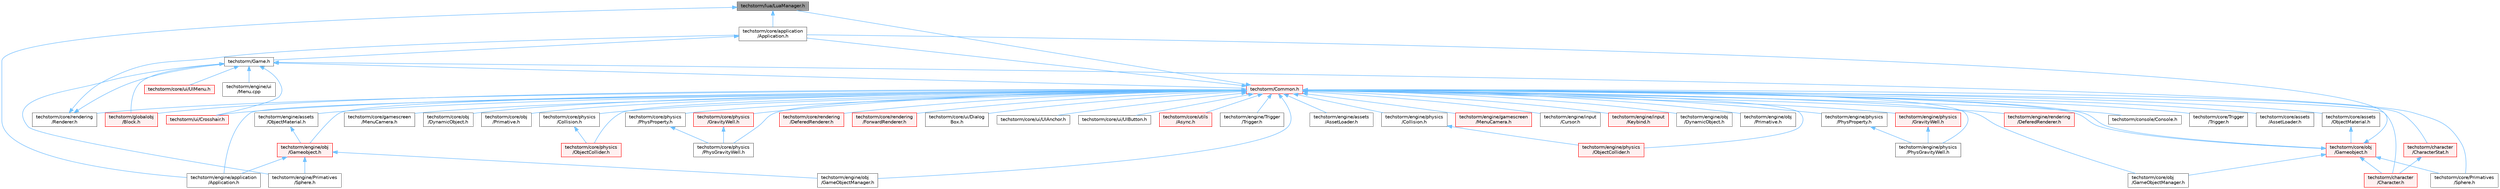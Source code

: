 digraph "techstorm/lua/LuaManager.h"
{
 // LATEX_PDF_SIZE
  bgcolor="transparent";
  edge [fontname=Helvetica,fontsize=10,labelfontname=Helvetica,labelfontsize=10];
  node [fontname=Helvetica,fontsize=10,shape=box,height=0.2,width=0.4];
  Node1 [id="Node000001",label="techstorm/lua/LuaManager.h",height=0.2,width=0.4,color="gray40", fillcolor="grey60", style="filled", fontcolor="black",tooltip=" "];
  Node1 -> Node2 [id="edge1_Node000001_Node000002",dir="back",color="steelblue1",style="solid",tooltip=" "];
  Node2 [id="Node000002",label="techstorm/core/application\l/Application.h",height=0.2,width=0.4,color="grey40", fillcolor="white", style="filled",URL="$core_2application_2_application_8h.html",tooltip=" "];
  Node2 -> Node3 [id="edge2_Node000002_Node000003",dir="back",color="steelblue1",style="solid",tooltip=" "];
  Node3 [id="Node000003",label="techstorm/Game.h",height=0.2,width=0.4,color="grey40", fillcolor="white", style="filled",URL="$_game_8h.html",tooltip=" "];
  Node3 -> Node4 [id="edge3_Node000003_Node000004",dir="back",color="steelblue1",style="solid",tooltip=" "];
  Node4 [id="Node000004",label="techstorm/Common.h",height=0.2,width=0.4,color="red", fillcolor="#FFF0F0", style="filled",URL="$_common_8h.html",tooltip=" "];
  Node4 -> Node5 [id="edge4_Node000004_Node000005",dir="back",color="steelblue1",style="solid",tooltip=" "];
  Node5 [id="Node000005",label="techstorm/character\l/Character.h",height=0.2,width=0.4,color="red", fillcolor="#FFF0F0", style="filled",URL="$_character_8h.html",tooltip=" "];
  Node4 -> Node12 [id="edge5_Node000004_Node000012",dir="back",color="steelblue1",style="solid",tooltip=" "];
  Node12 [id="Node000012",label="techstorm/character\l/CharacterStat.h",height=0.2,width=0.4,color="red", fillcolor="#FFF0F0", style="filled",URL="$_character_stat_8h.html",tooltip=" "];
  Node12 -> Node5 [id="edge6_Node000012_Node000005",dir="back",color="steelblue1",style="solid",tooltip=" "];
  Node4 -> Node15 [id="edge7_Node000004_Node000015",dir="back",color="steelblue1",style="solid",tooltip=" "];
  Node15 [id="Node000015",label="techstorm/console/Console.h",height=0.2,width=0.4,color="grey40", fillcolor="white", style="filled",URL="$_console_8h.html",tooltip=" "];
  Node4 -> Node16 [id="edge8_Node000004_Node000016",dir="back",color="steelblue1",style="solid",tooltip=" "];
  Node16 [id="Node000016",label="techstorm/core/Trigger\l/Trigger.h",height=0.2,width=0.4,color="grey40", fillcolor="white", style="filled",URL="$core_2_trigger_2_trigger_8h.html",tooltip=" "];
  Node4 -> Node2 [id="edge9_Node000004_Node000002",dir="back",color="steelblue1",style="solid",tooltip=" "];
  Node4 -> Node17 [id="edge10_Node000004_Node000017",dir="back",color="steelblue1",style="solid",tooltip=" "];
  Node17 [id="Node000017",label="techstorm/core/assets\l/AssetLoader.h",height=0.2,width=0.4,color="grey40", fillcolor="white", style="filled",URL="$core_2assets_2_asset_loader_8h.html",tooltip=" "];
  Node4 -> Node18 [id="edge11_Node000004_Node000018",dir="back",color="steelblue1",style="solid",tooltip=" "];
  Node18 [id="Node000018",label="techstorm/core/assets\l/ObjectMaterial.h",height=0.2,width=0.4,color="grey40", fillcolor="white", style="filled",URL="$core_2assets_2_object_material_8h.html",tooltip=" "];
  Node18 -> Node19 [id="edge12_Node000018_Node000019",dir="back",color="steelblue1",style="solid",tooltip=" "];
  Node19 [id="Node000019",label="techstorm/core/obj\l/Gameobject.h",height=0.2,width=0.4,color="red", fillcolor="#FFF0F0", style="filled",URL="$core_2obj_2_gameobject_8h.html",tooltip=" "];
  Node19 -> Node4 [id="edge13_Node000019_Node000004",dir="back",color="steelblue1",style="solid",tooltip=" "];
  Node19 -> Node5 [id="edge14_Node000019_Node000005",dir="back",color="steelblue1",style="solid",tooltip=" "];
  Node19 -> Node20 [id="edge15_Node000019_Node000020",dir="back",color="steelblue1",style="solid",tooltip=" "];
  Node20 [id="Node000020",label="techstorm/core/Primatives\l/Sphere.h",height=0.2,width=0.4,color="grey40", fillcolor="white", style="filled",URL="$core_2_primatives_2_sphere_8h.html",tooltip=" "];
  Node19 -> Node2 [id="edge16_Node000019_Node000002",dir="back",color="steelblue1",style="solid",tooltip=" "];
  Node19 -> Node27 [id="edge17_Node000019_Node000027",dir="back",color="steelblue1",style="solid",tooltip=" "];
  Node27 [id="Node000027",label="techstorm/core/obj\l/GameObjectManager.h",height=0.2,width=0.4,color="grey40", fillcolor="white", style="filled",URL="$core_2obj_2_game_object_manager_8h.html",tooltip=" "];
  Node4 -> Node39 [id="edge18_Node000004_Node000039",dir="back",color="steelblue1",style="solid",tooltip=" "];
  Node39 [id="Node000039",label="techstorm/core/gamescreen\l/MenuCamera.h",height=0.2,width=0.4,color="grey40", fillcolor="white", style="filled",URL="$core_2gamescreen_2_menu_camera_8h.html",tooltip=" "];
  Node4 -> Node40 [id="edge19_Node000004_Node000040",dir="back",color="steelblue1",style="solid",tooltip=" "];
  Node40 [id="Node000040",label="techstorm/core/obj\l/DynamicObject.h",height=0.2,width=0.4,color="grey40", fillcolor="white", style="filled",URL="$core_2obj_2_dynamic_object_8h.html",tooltip=" "];
  Node4 -> Node27 [id="edge20_Node000004_Node000027",dir="back",color="steelblue1",style="solid",tooltip=" "];
  Node4 -> Node19 [id="edge21_Node000004_Node000019",dir="back",color="steelblue1",style="solid",tooltip=" "];
  Node4 -> Node41 [id="edge22_Node000004_Node000041",dir="back",color="steelblue1",style="solid",tooltip=" "];
  Node41 [id="Node000041",label="techstorm/core/obj\l/Primative.h",height=0.2,width=0.4,color="grey40", fillcolor="white", style="filled",URL="$core_2obj_2_primative_8h.html",tooltip=" "];
  Node4 -> Node42 [id="edge23_Node000004_Node000042",dir="back",color="steelblue1",style="solid",tooltip=" "];
  Node42 [id="Node000042",label="techstorm/core/physics\l/Collision.h",height=0.2,width=0.4,color="grey40", fillcolor="white", style="filled",URL="$core_2physics_2_collision_8h.html",tooltip=" "];
  Node42 -> Node43 [id="edge24_Node000042_Node000043",dir="back",color="steelblue1",style="solid",tooltip=" "];
  Node43 [id="Node000043",label="techstorm/core/physics\l/ObjectCollider.h",height=0.2,width=0.4,color="red", fillcolor="#FFF0F0", style="filled",URL="$core_2physics_2_object_collider_8h.html",tooltip=" "];
  Node4 -> Node45 [id="edge25_Node000004_Node000045",dir="back",color="steelblue1",style="solid",tooltip=" "];
  Node45 [id="Node000045",label="techstorm/core/physics\l/GravityWell.h",height=0.2,width=0.4,color="red", fillcolor="#FFF0F0", style="filled",URL="$core_2physics_2_gravity_well_8h.html",tooltip=" "];
  Node45 -> Node47 [id="edge26_Node000045_Node000047",dir="back",color="steelblue1",style="solid",tooltip=" "];
  Node47 [id="Node000047",label="techstorm/core/physics\l/PhysGravityWell.h",height=0.2,width=0.4,color="grey40", fillcolor="white", style="filled",URL="$core_2physics_2_phys_gravity_well_8h.html",tooltip=" "];
  Node4 -> Node43 [id="edge27_Node000004_Node000043",dir="back",color="steelblue1",style="solid",tooltip=" "];
  Node4 -> Node47 [id="edge28_Node000004_Node000047",dir="back",color="steelblue1",style="solid",tooltip=" "];
  Node4 -> Node48 [id="edge29_Node000004_Node000048",dir="back",color="steelblue1",style="solid",tooltip=" "];
  Node48 [id="Node000048",label="techstorm/core/physics\l/PhysProperty.h",height=0.2,width=0.4,color="grey40", fillcolor="white", style="filled",URL="$core_2physics_2_phys_property_8h.html",tooltip=" "];
  Node48 -> Node47 [id="edge30_Node000048_Node000047",dir="back",color="steelblue1",style="solid",tooltip=" "];
  Node4 -> Node49 [id="edge31_Node000004_Node000049",dir="back",color="steelblue1",style="solid",tooltip=" "];
  Node49 [id="Node000049",label="techstorm/core/rendering\l/DeferedRenderer.h",height=0.2,width=0.4,color="red", fillcolor="#FFF0F0", style="filled",URL="$core_2rendering_2_defered_renderer_8h.html",tooltip=" "];
  Node4 -> Node51 [id="edge32_Node000004_Node000051",dir="back",color="steelblue1",style="solid",tooltip=" "];
  Node51 [id="Node000051",label="techstorm/core/rendering\l/ForwardRenderer.h",height=0.2,width=0.4,color="red", fillcolor="#FFF0F0", style="filled",URL="$core_2rendering_2_forward_renderer_8h.html",tooltip=" "];
  Node4 -> Node52 [id="edge33_Node000004_Node000052",dir="back",color="steelblue1",style="solid",tooltip=" "];
  Node52 [id="Node000052",label="techstorm/core/rendering\l/Renderer.h",height=0.2,width=0.4,color="grey40", fillcolor="white", style="filled",URL="$core_2rendering_2_renderer_8h.html",tooltip=" "];
  Node52 -> Node3 [id="edge34_Node000052_Node000003",dir="back",color="steelblue1",style="solid",tooltip=" "];
  Node52 -> Node2 [id="edge35_Node000052_Node000002",dir="back",color="steelblue1",style="solid",tooltip=" "];
  Node4 -> Node53 [id="edge36_Node000004_Node000053",dir="back",color="steelblue1",style="solid",tooltip=" "];
  Node53 [id="Node000053",label="techstorm/core/ui/Dialog\lBox.h",height=0.2,width=0.4,color="grey40", fillcolor="white", style="filled",URL="$core_2ui_2_dialog_box_8h.html",tooltip=" "];
  Node4 -> Node54 [id="edge37_Node000004_Node000054",dir="back",color="steelblue1",style="solid",tooltip=" "];
  Node54 [id="Node000054",label="techstorm/core/ui/UIAnchor.h",height=0.2,width=0.4,color="grey40", fillcolor="white", style="filled",URL="$core_2ui_2_u_i_anchor_8h.html",tooltip=" "];
  Node4 -> Node55 [id="edge38_Node000004_Node000055",dir="back",color="steelblue1",style="solid",tooltip=" "];
  Node55 [id="Node000055",label="techstorm/core/ui/UIButton.h",height=0.2,width=0.4,color="grey40", fillcolor="white", style="filled",URL="$core_2ui_2_u_i_button_8h.html",tooltip=" "];
  Node4 -> Node56 [id="edge39_Node000004_Node000056",dir="back",color="steelblue1",style="solid",tooltip=" "];
  Node56 [id="Node000056",label="techstorm/core/utils\l/Async.h",height=0.2,width=0.4,color="red", fillcolor="#FFF0F0", style="filled",URL="$core_2utils_2_async_8h.html",tooltip=" "];
  Node4 -> Node58 [id="edge40_Node000004_Node000058",dir="back",color="steelblue1",style="solid",tooltip=" "];
  Node58 [id="Node000058",label="techstorm/engine/Trigger\l/Trigger.h",height=0.2,width=0.4,color="grey40", fillcolor="white", style="filled",URL="$engine_2_trigger_2_trigger_8h.html",tooltip=" "];
  Node4 -> Node9 [id="edge41_Node000004_Node000009",dir="back",color="steelblue1",style="solid",tooltip=" "];
  Node9 [id="Node000009",label="techstorm/engine/application\l/Application.h",height=0.2,width=0.4,color="grey40", fillcolor="white", style="filled",URL="$engine_2application_2_application_8h.html",tooltip=" "];
  Node4 -> Node59 [id="edge42_Node000004_Node000059",dir="back",color="steelblue1",style="solid",tooltip=" "];
  Node59 [id="Node000059",label="techstorm/engine/assets\l/AssetLoader.h",height=0.2,width=0.4,color="grey40", fillcolor="white", style="filled",URL="$engine_2assets_2_asset_loader_8h.html",tooltip=" "];
  Node4 -> Node60 [id="edge43_Node000004_Node000060",dir="back",color="steelblue1",style="solid",tooltip=" "];
  Node60 [id="Node000060",label="techstorm/engine/assets\l/ObjectMaterial.h",height=0.2,width=0.4,color="grey40", fillcolor="white", style="filled",URL="$engine_2assets_2_object_material_8h.html",tooltip=" "];
  Node60 -> Node61 [id="edge44_Node000060_Node000061",dir="back",color="steelblue1",style="solid",tooltip=" "];
  Node61 [id="Node000061",label="techstorm/engine/obj\l/Gameobject.h",height=0.2,width=0.4,color="red", fillcolor="#FFF0F0", style="filled",URL="$engine_2obj_2_gameobject_8h.html",tooltip=" "];
  Node61 -> Node62 [id="edge45_Node000061_Node000062",dir="back",color="steelblue1",style="solid",tooltip=" "];
  Node62 [id="Node000062",label="techstorm/engine/Primatives\l/Sphere.h",height=0.2,width=0.4,color="grey40", fillcolor="white", style="filled",URL="$engine_2_primatives_2_sphere_8h.html",tooltip=" "];
  Node61 -> Node9 [id="edge46_Node000061_Node000009",dir="back",color="steelblue1",style="solid",tooltip=" "];
  Node61 -> Node68 [id="edge47_Node000061_Node000068",dir="back",color="steelblue1",style="solid",tooltip=" "];
  Node68 [id="Node000068",label="techstorm/engine/obj\l/GameObjectManager.h",height=0.2,width=0.4,color="grey40", fillcolor="white", style="filled",URL="$engine_2obj_2_game_object_manager_8h.html",tooltip=" "];
  Node4 -> Node73 [id="edge48_Node000004_Node000073",dir="back",color="steelblue1",style="solid",tooltip=" "];
  Node73 [id="Node000073",label="techstorm/engine/gamescreen\l/MenuCamera.h",height=0.2,width=0.4,color="red", fillcolor="#FFF0F0", style="filled",URL="$engine_2gamescreen_2_menu_camera_8h.html",tooltip=" "];
  Node4 -> Node76 [id="edge49_Node000004_Node000076",dir="back",color="steelblue1",style="solid",tooltip=" "];
  Node76 [id="Node000076",label="techstorm/engine/input\l/Cursor.h",height=0.2,width=0.4,color="grey40", fillcolor="white", style="filled",URL="$engine_2input_2_cursor_8h.html",tooltip=" "];
  Node4 -> Node77 [id="edge50_Node000004_Node000077",dir="back",color="steelblue1",style="solid",tooltip=" "];
  Node77 [id="Node000077",label="techstorm/engine/input\l/Keybind.h",height=0.2,width=0.4,color="red", fillcolor="#FFF0F0", style="filled",URL="$engine_2input_2_keybind_8h.html",tooltip=" "];
  Node4 -> Node79 [id="edge51_Node000004_Node000079",dir="back",color="steelblue1",style="solid",tooltip=" "];
  Node79 [id="Node000079",label="techstorm/engine/obj\l/DynamicObject.h",height=0.2,width=0.4,color="grey40", fillcolor="white", style="filled",URL="$engine_2obj_2_dynamic_object_8h.html",tooltip=" "];
  Node4 -> Node68 [id="edge52_Node000004_Node000068",dir="back",color="steelblue1",style="solid",tooltip=" "];
  Node4 -> Node61 [id="edge53_Node000004_Node000061",dir="back",color="steelblue1",style="solid",tooltip=" "];
  Node4 -> Node80 [id="edge54_Node000004_Node000080",dir="back",color="steelblue1",style="solid",tooltip=" "];
  Node80 [id="Node000080",label="techstorm/engine/obj\l/Primative.h",height=0.2,width=0.4,color="grey40", fillcolor="white", style="filled",URL="$engine_2obj_2_primative_8h.html",tooltip=" "];
  Node4 -> Node81 [id="edge55_Node000004_Node000081",dir="back",color="steelblue1",style="solid",tooltip=" "];
  Node81 [id="Node000081",label="techstorm/engine/physics\l/Collision.h",height=0.2,width=0.4,color="grey40", fillcolor="white", style="filled",URL="$engine_2physics_2_collision_8h.html",tooltip=" "];
  Node81 -> Node82 [id="edge56_Node000081_Node000082",dir="back",color="steelblue1",style="solid",tooltip=" "];
  Node82 [id="Node000082",label="techstorm/engine/physics\l/ObjectCollider.h",height=0.2,width=0.4,color="red", fillcolor="#FFF0F0", style="filled",URL="$engine_2physics_2_object_collider_8h.html",tooltip=" "];
  Node4 -> Node84 [id="edge57_Node000004_Node000084",dir="back",color="steelblue1",style="solid",tooltip=" "];
  Node84 [id="Node000084",label="techstorm/engine/physics\l/GravityWell.h",height=0.2,width=0.4,color="red", fillcolor="#FFF0F0", style="filled",URL="$engine_2physics_2_gravity_well_8h.html",tooltip=" "];
  Node84 -> Node86 [id="edge58_Node000084_Node000086",dir="back",color="steelblue1",style="solid",tooltip=" "];
  Node86 [id="Node000086",label="techstorm/engine/physics\l/PhysGravityWell.h",height=0.2,width=0.4,color="grey40", fillcolor="white", style="filled",URL="$engine_2physics_2_phys_gravity_well_8h.html",tooltip=" "];
  Node4 -> Node82 [id="edge59_Node000004_Node000082",dir="back",color="steelblue1",style="solid",tooltip=" "];
  Node4 -> Node86 [id="edge60_Node000004_Node000086",dir="back",color="steelblue1",style="solid",tooltip=" "];
  Node4 -> Node87 [id="edge61_Node000004_Node000087",dir="back",color="steelblue1",style="solid",tooltip=" "];
  Node87 [id="Node000087",label="techstorm/engine/physics\l/PhysProperty.h",height=0.2,width=0.4,color="grey40", fillcolor="white", style="filled",URL="$engine_2physics_2_phys_property_8h.html",tooltip=" "];
  Node87 -> Node86 [id="edge62_Node000087_Node000086",dir="back",color="steelblue1",style="solid",tooltip=" "];
  Node4 -> Node88 [id="edge63_Node000004_Node000088",dir="back",color="steelblue1",style="solid",tooltip=" "];
  Node88 [id="Node000088",label="techstorm/engine/rendering\l/DeferedRenderer.h",height=0.2,width=0.4,color="red", fillcolor="#FFF0F0", style="filled",URL="$engine_2rendering_2_defered_renderer_8h.html",tooltip=" "];
  Node4 -> Node105 [id="edge64_Node000004_Node000105",dir="back",color="steelblue1",style="solid",tooltip=" "];
  Node105 [id="Node000105",label="techstorm/globalobj\l/Block.h",height=0.2,width=0.4,color="red", fillcolor="#FFF0F0", style="filled",URL="$_block_8h.html",tooltip=" "];
  Node4 -> Node1 [id="edge65_Node000004_Node000001",dir="back",color="steelblue1",style="solid",tooltip=" "];
  Node4 -> Node118 [id="edge66_Node000004_Node000118",dir="back",color="steelblue1",style="solid",tooltip=" "];
  Node118 [id="Node000118",label="techstorm/ui/Crosshair.h",height=0.2,width=0.4,color="red", fillcolor="#FFF0F0", style="filled",URL="$_crosshair_8h.html",tooltip=" "];
  Node3 -> Node20 [id="edge67_Node000003_Node000020",dir="back",color="steelblue1",style="solid",tooltip=" "];
  Node3 -> Node120 [id="edge68_Node000003_Node000120",dir="back",color="steelblue1",style="solid",tooltip=" "];
  Node120 [id="Node000120",label="techstorm/core/ui/UIMenu.h",height=0.2,width=0.4,color="red", fillcolor="#FFF0F0", style="filled",URL="$_u_i_menu_8h.html",tooltip=" "];
  Node3 -> Node62 [id="edge69_Node000003_Node000062",dir="back",color="steelblue1",style="solid",tooltip=" "];
  Node3 -> Node75 [id="edge70_Node000003_Node000075",dir="back",color="steelblue1",style="solid",tooltip=" "];
  Node75 [id="Node000075",label="techstorm/engine/ui\l/Menu.cpp",height=0.2,width=0.4,color="grey40", fillcolor="white", style="filled",URL="$_menu_8cpp.html",tooltip=" "];
  Node3 -> Node105 [id="edge71_Node000003_Node000105",dir="back",color="steelblue1",style="solid",tooltip=" "];
  Node3 -> Node118 [id="edge72_Node000003_Node000118",dir="back",color="steelblue1",style="solid",tooltip=" "];
  Node1 -> Node9 [id="edge73_Node000001_Node000009",dir="back",color="steelblue1",style="solid",tooltip=" "];
}
